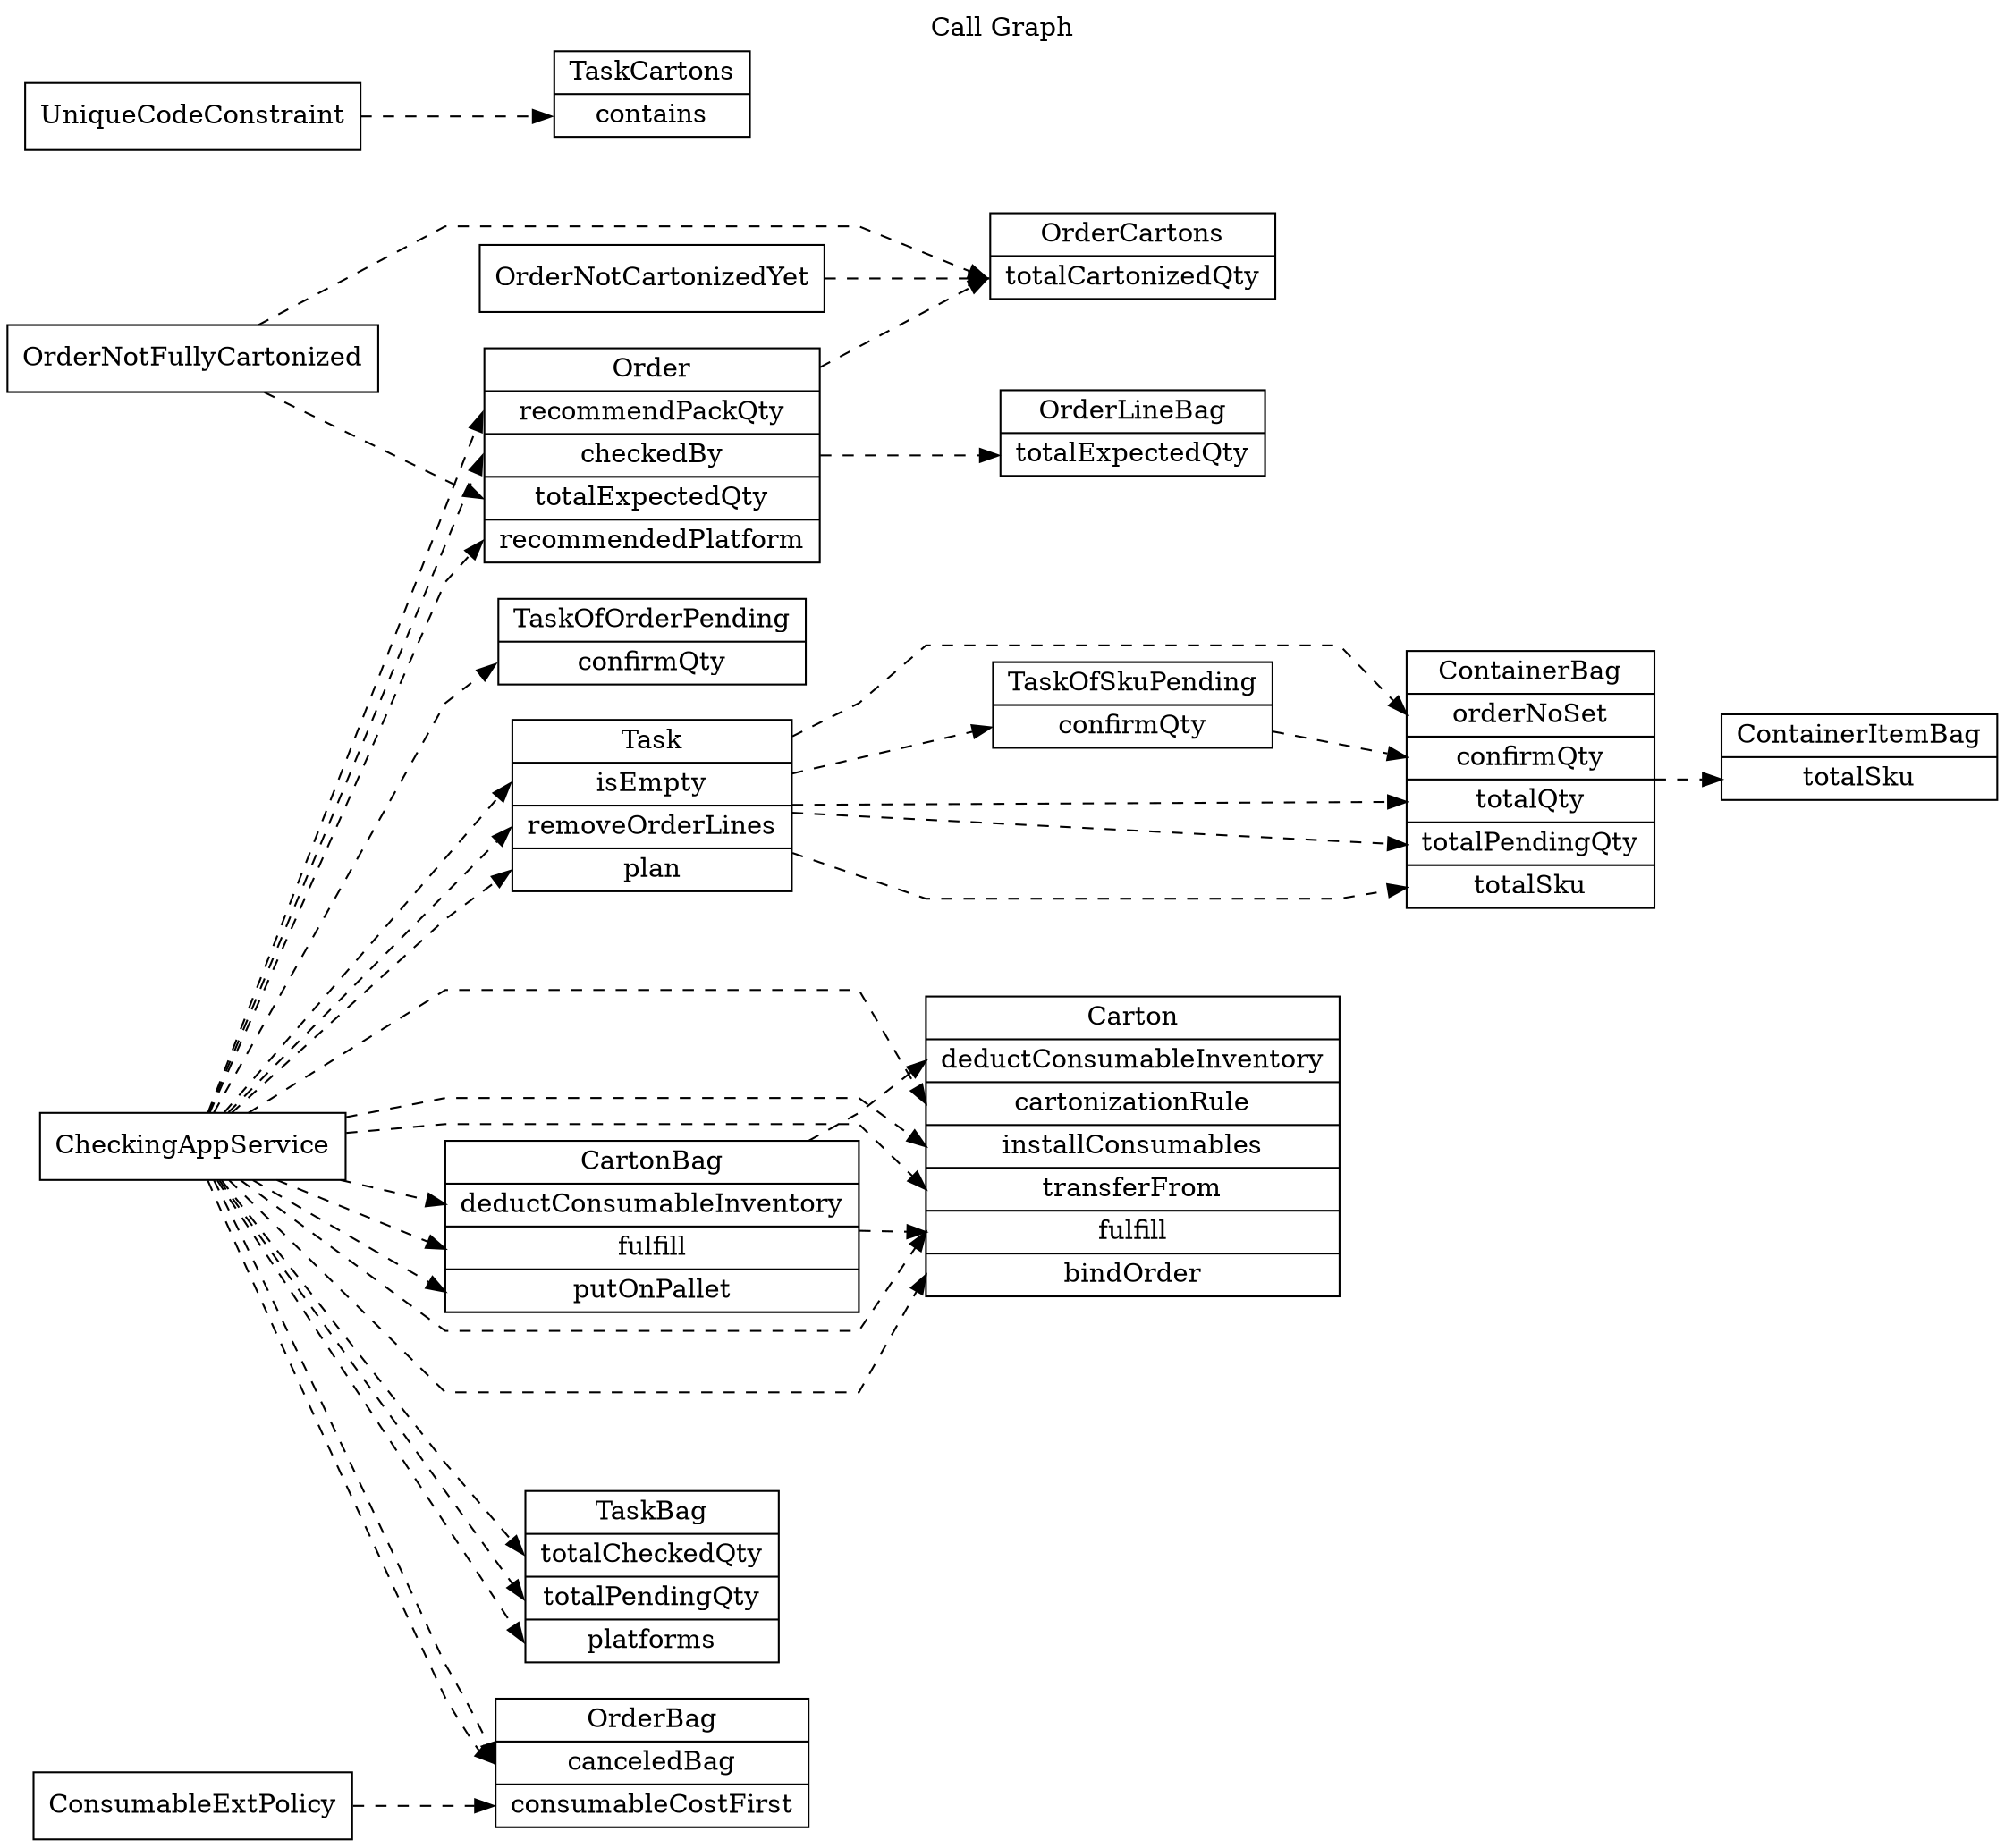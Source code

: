 digraph G {
   label="Call Graph";
   labelloc = "t";
   rankdir=LR;
   splines = polyline;
   node [shape=record];
   edge [style = dashed, fontsize=10];

   Order [label="<Order> Order|<recommendPackQty> recommendPackQty|<checkedBy> checkedBy|<totalExpectedQty> totalExpectedQty|<recommendedPlatform> recommendedPlatform"];
   TaskOfOrderPending [label="<TaskOfOrderPending> TaskOfOrderPending|<confirmQty> confirmQty"];
   Task [label="<Task> Task|<isEmpty> isEmpty|<removeOrderLines> removeOrderLines|<plan> plan"];
   OrderCartons [label="<OrderCartons> OrderCartons|<totalCartonizedQty> totalCartonizedQty"];
   OrderLineBag [label="<OrderLineBag> OrderLineBag|<totalExpectedQty> totalExpectedQty"];
   TaskOfSkuPending [label="<TaskOfSkuPending> TaskOfSkuPending|<confirmQty> confirmQty"];
   CartonBag [label="<CartonBag> CartonBag|<deductConsumableInventory> deductConsumableInventory|<fulfill> fulfill|<putOnPallet> putOnPallet"];
   OrderBag [label="<OrderBag> OrderBag|<canceledBag> canceledBag|<consumableCostFirst> consumableCostFirst"];
   TaskCartons [label="<TaskCartons> TaskCartons|<contains> contains"];
   ContainerItemBag [label="<ContainerItemBag> ContainerItemBag|<totalSku> totalSku"];
   TaskBag [label="<TaskBag> TaskBag|<totalCheckedQty> totalCheckedQty|<totalPendingQty> totalPendingQty|<platforms> platforms"];
   ContainerBag [label="<ContainerBag> ContainerBag|<orderNoSet> orderNoSet|<confirmQty> confirmQty|<totalQty> totalQty|<totalPendingQty> totalPendingQty|<totalSku> totalSku"];
   Carton [label="<Carton> Carton|<deductConsumableInventory> deductConsumableInventory|<cartonizationRule> cartonizationRule|<installConsumables> installConsumables|<transferFrom> transferFrom|<fulfill> fulfill|<bindOrder> bindOrder"];

   CheckingAppService -> OrderBag:canceledBag
   CheckingAppService -> Task:removeOrderLines
   CheckingAppService -> Task:isEmpty
   CheckingAppService -> Task:plan
   CheckingAppService -> TaskBag:totalCheckedQty
   CheckingAppService -> TaskBag:totalPendingQty
   CheckingAppService -> Order:recommendedPlatform
   CheckingAppService -> TaskBag:platforms
   CheckingAppService -> OrderBag:canceledBag
   CheckingAppService -> Order:recommendPackQty
   CheckingAppService -> Carton:cartonizationRule
   CheckingAppService -> Carton:bindOrder
   CheckingAppService -> Carton:transferFrom
   CheckingAppService -> TaskOfOrderPending:confirmQty
   CheckingAppService -> CartonBag:fulfill
   CheckingAppService -> CartonBag:putOnPallet
   CheckingAppService -> Order:checkedBy
   CheckingAppService -> CartonBag:deductConsumableInventory
   CheckingAppService -> Carton:installConsumables
   CheckingAppService -> Carton:fulfill
   CartonBag -> Carton:fulfill
   CartonBag -> Carton:deductConsumableInventory
   ConsumableExtPolicy -> OrderBag:consumableCostFirst
   Order -> OrderCartons:totalCartonizedQty
   Order -> OrderLineBag:totalExpectedQty
   OrderNotCartonizedYet -> OrderCartons:totalCartonizedQty
   OrderNotFullyCartonized -> Order:totalExpectedQty
   OrderNotFullyCartonized -> OrderCartons:totalCartonizedQty
   ContainerBag -> ContainerItemBag:totalSku
   UniqueCodeConstraint -> TaskCartons:contains
   Task -> TaskOfSkuPending:confirmQty
   Task -> ContainerBag:totalSku
   Task -> ContainerBag:totalQty
   Task -> ContainerBag:totalPendingQty
   Task -> ContainerBag:orderNoSet
   TaskOfSkuPending -> ContainerBag:confirmQty
}